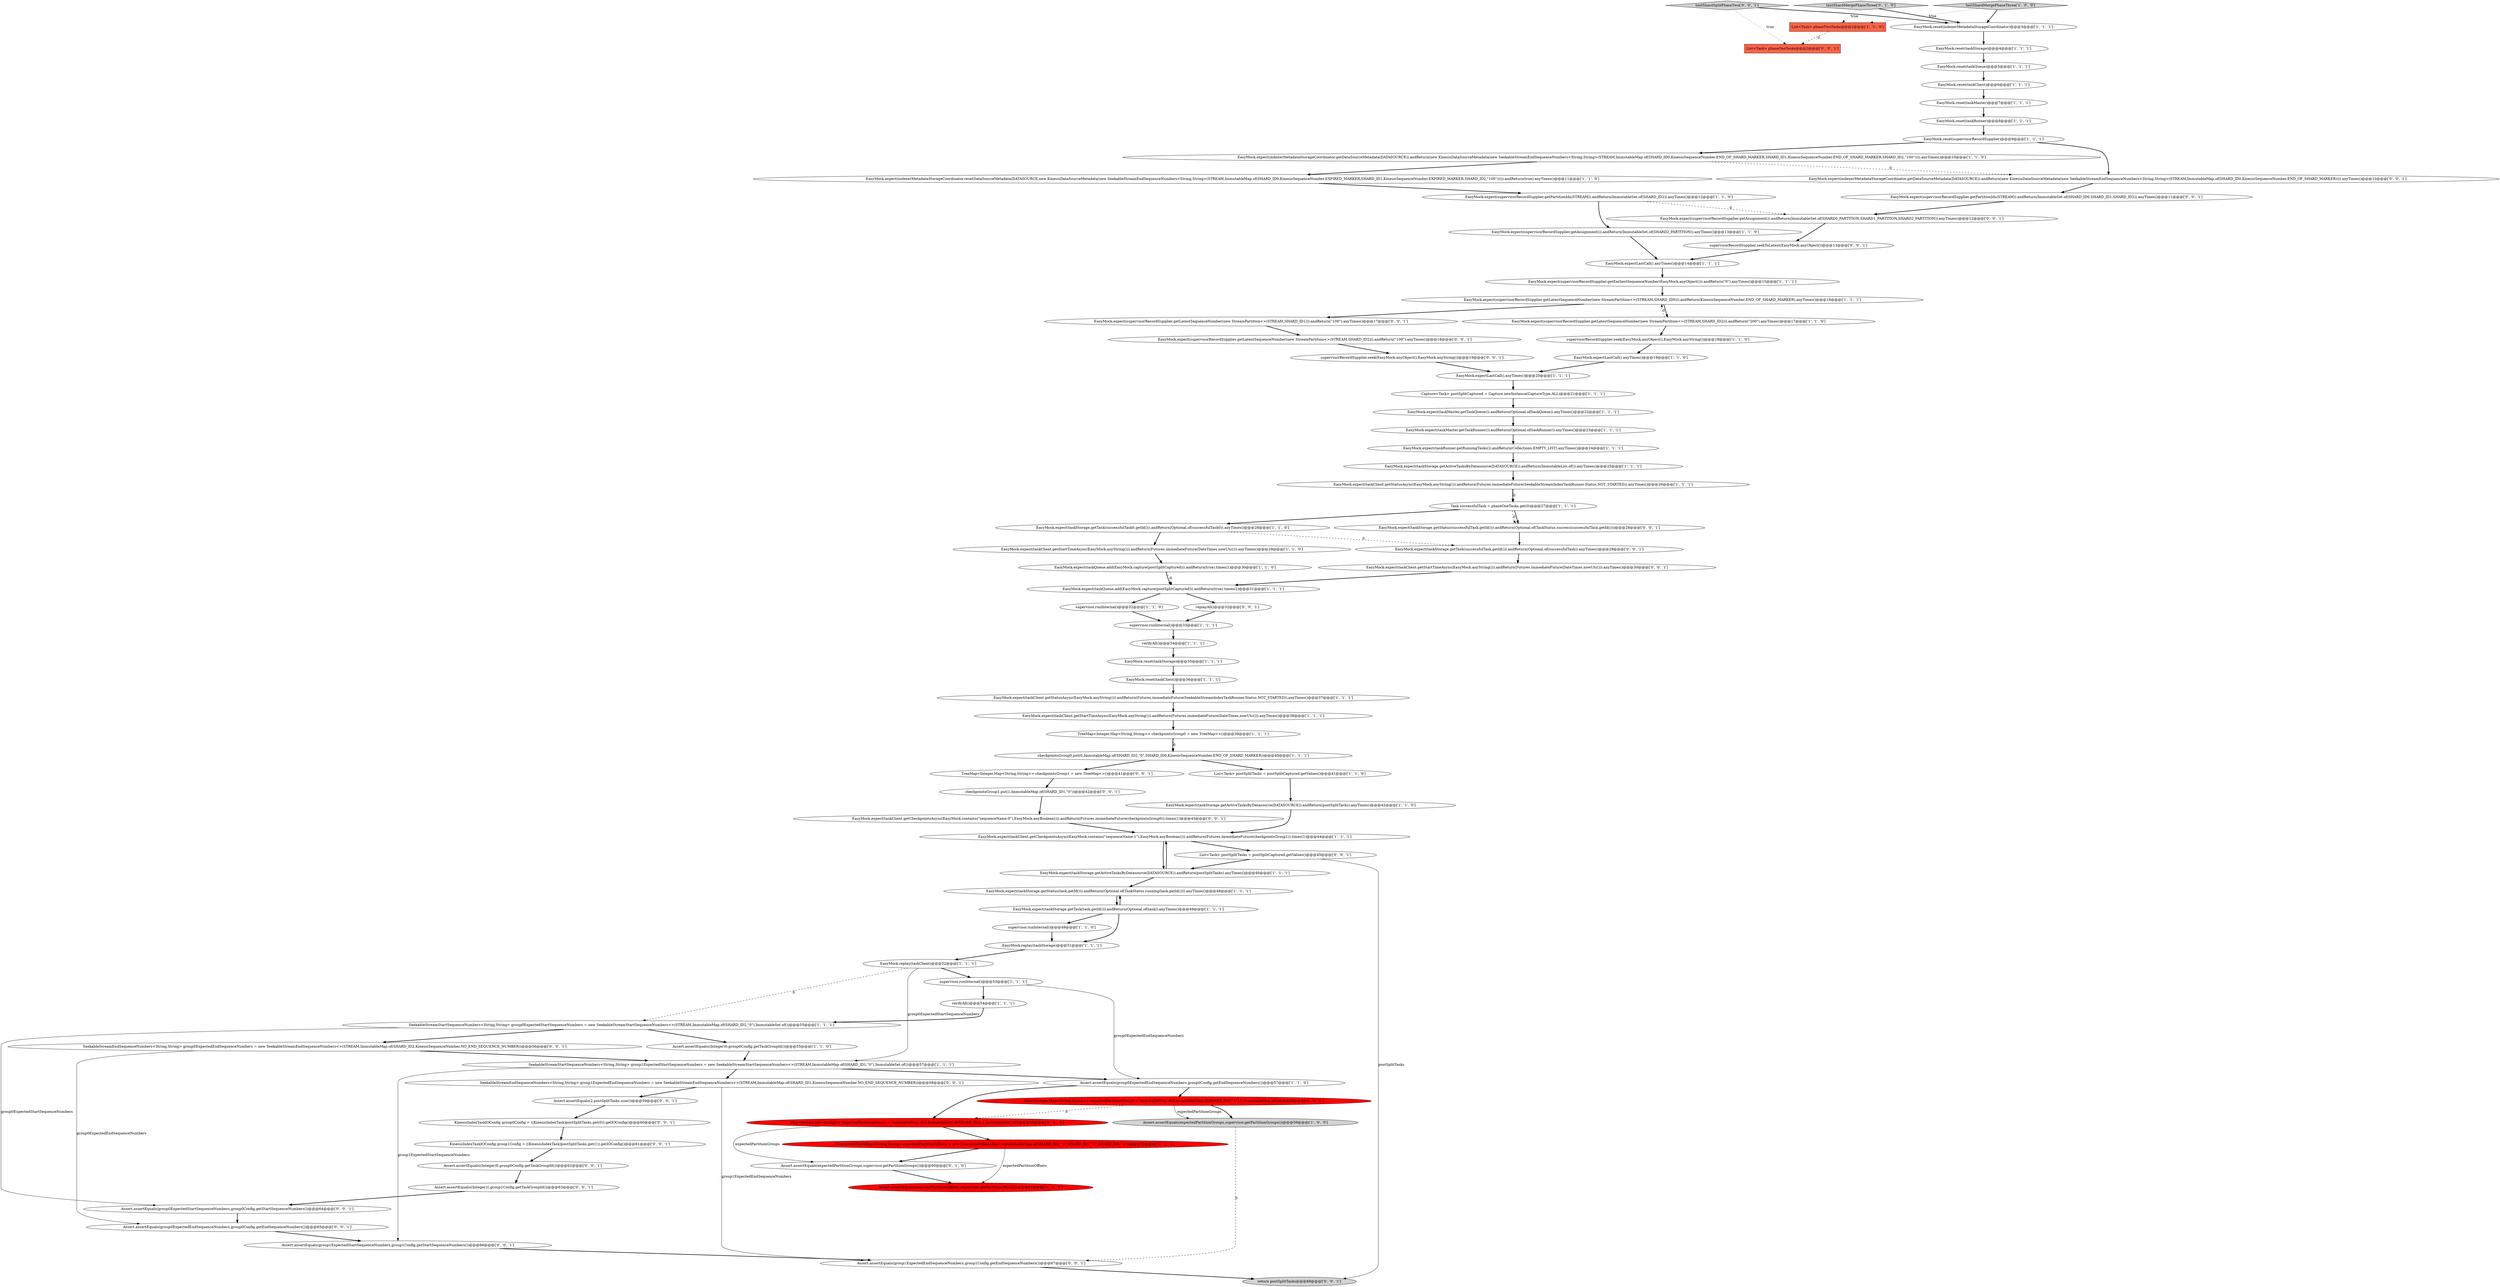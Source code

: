 digraph {
34 [style = filled, label = "EasyMock.reset(supervisorRecordSupplier)@@@9@@@['1', '1', '1']", fillcolor = white, shape = ellipse image = "AAA0AAABBB1BBB"];
16 [style = filled, label = "supervisor.runInternal()@@@53@@@['1', '1', '1']", fillcolor = white, shape = ellipse image = "AAA0AAABBB1BBB"];
15 [style = filled, label = "EasyMock.expect(taskClient.getStatusAsync(EasyMock.anyString())).andReturn(Futures.immediateFuture(SeekableStreamIndexTaskRunner.Status.NOT_STARTED)).anyTimes()@@@37@@@['1', '1', '1']", fillcolor = white, shape = ellipse image = "AAA0AAABBB1BBB"];
5 [style = filled, label = "Capture<Task> postSplitCaptured = Capture.newInstance(CaptureType.ALL)@@@21@@@['1', '1', '1']", fillcolor = white, shape = ellipse image = "AAA0AAABBB1BBB"];
32 [style = filled, label = "EasyMock.expect(taskClient.getStartTimeAsync(EasyMock.anyString())).andReturn(Futures.immediateFuture(DateTimes.nowUtc())).anyTimes()@@@38@@@['1', '1', '1']", fillcolor = white, shape = ellipse image = "AAA0AAABBB1BBB"];
33 [style = filled, label = "SeekableStreamStartSequenceNumbers<String,String> group0ExpectedStartSequenceNumbers = new SeekableStreamStartSequenceNumbers<>(STREAM,ImmutableMap.of(SHARD_ID2,\"0\"),ImmutableSet.of())@@@55@@@['1', '1', '1']", fillcolor = white, shape = ellipse image = "AAA0AAABBB1BBB"];
64 [style = filled, label = "supervisorRecordSupplier.seek(EasyMock.anyObject(),EasyMock.anyString())@@@19@@@['0', '0', '1']", fillcolor = white, shape = ellipse image = "AAA0AAABBB3BBB"];
7 [style = filled, label = "EasyMock.expect(indexerMetadataStorageCoordinator.getDataSourceMetadata(DATASOURCE)).andReturn(new KinesisDataSourceMetadata(new SeekableStreamEndSequenceNumbers<String,String>(STREAM,ImmutableMap.of(SHARD_ID0,KinesisSequenceNumber.END_OF_SHARD_MARKER,SHARD_ID1,KinesisSequenceNumber.END_OF_SHARD_MARKER,SHARD_ID2,\"100\")))).anyTimes()@@@10@@@['1', '1', '0']", fillcolor = white, shape = ellipse image = "AAA0AAABBB1BBB"];
14 [style = filled, label = "EasyMock.expectLastCall().anyTimes()@@@19@@@['1', '1', '0']", fillcolor = white, shape = ellipse image = "AAA0AAABBB1BBB"];
10 [style = filled, label = "testShardMergePhaseThree['1', '0', '0']", fillcolor = lightgray, shape = diamond image = "AAA0AAABBB1BBB"];
18 [style = filled, label = "EasyMock.expect(taskRunner.getRunningTasks()).andReturn(Collections.EMPTY_LIST).anyTimes()@@@24@@@['1', '1', '1']", fillcolor = white, shape = ellipse image = "AAA0AAABBB1BBB"];
77 [style = filled, label = "EasyMock.expect(taskStorage.getTask(successfulTask.getId())).andReturn(Optional.of(successfulTask)).anyTimes()@@@29@@@['0', '0', '1']", fillcolor = white, shape = ellipse image = "AAA0AAABBB3BBB"];
58 [style = filled, label = "Assert.assertEquals(expectedPartitionOffsets,supervisor.getPartitionOffsets())@@@61@@@['0', '1', '0']", fillcolor = red, shape = ellipse image = "AAA1AAABBB2BBB"];
60 [style = filled, label = "Assert.assertEquals(expectedPartitionGroups,supervisor.getPartitionGroups())@@@60@@@['0', '1', '0']", fillcolor = white, shape = ellipse image = "AAA0AAABBB2BBB"];
88 [style = filled, label = "EasyMock.expect(taskClient.getCheckpointsAsync(EasyMock.contains(\"sequenceName-0\"),EasyMock.anyBoolean())).andReturn(Futures.immediateFuture(checkpointsGroup0)).times(1)@@@43@@@['0', '0', '1']", fillcolor = white, shape = ellipse image = "AAA0AAABBB3BBB"];
49 [style = filled, label = "EasyMock.reset(indexerMetadataStorageCoordinator)@@@3@@@['1', '1', '1']", fillcolor = white, shape = ellipse image = "AAA0AAABBB1BBB"];
29 [style = filled, label = "List<Task> phaseTwoTasks@@@2@@@['1', '1', '0']", fillcolor = tomato, shape = box image = "AAA0AAABBB1BBB"];
45 [style = filled, label = "EasyMock.expect(taskStorage.getActiveTasksByDatasource(DATASOURCE)).andReturn(postSplitTasks).anyTimes()@@@46@@@['1', '1', '1']", fillcolor = white, shape = ellipse image = "AAA0AAABBB1BBB"];
87 [style = filled, label = "KinesisIndexTaskIOConfig group1Config = ((KinesisIndexTask)postSplitTasks.get(1)).getIOConfig()@@@61@@@['0', '0', '1']", fillcolor = white, shape = ellipse image = "AAA0AAABBB3BBB"];
12 [style = filled, label = "EasyMock.expect(supervisorRecordSupplier.getPartitionIds(STREAM)).andReturn(ImmutableSet.of(SHARD_ID2)).anyTimes()@@@12@@@['1', '1', '0']", fillcolor = white, shape = ellipse image = "AAA0AAABBB1BBB"];
70 [style = filled, label = "Assert.assertEquals(group0ExpectedEndSequenceNumbers,group0Config.getEndSequenceNumbers())@@@65@@@['0', '0', '1']", fillcolor = white, shape = ellipse image = "AAA0AAABBB3BBB"];
81 [style = filled, label = "Assert.assertEquals(group1ExpectedEndSequenceNumbers,group1Config.getEndSequenceNumbers())@@@67@@@['0', '0', '1']", fillcolor = white, shape = ellipse image = "AAA0AAABBB3BBB"];
61 [style = filled, label = "ConcurrentHashMap<String,String> expectedPartitionOffsets = new ConcurrentHashMap<>(ImmutableMap.of(SHARD_ID2,\"-1\",SHARD_ID1,\"-1\",SHARD_ID0,\"-1\"))@@@59@@@['0', '1', '0']", fillcolor = red, shape = ellipse image = "AAA1AAABBB2BBB"];
30 [style = filled, label = "EasyMock.reset(taskClient)@@@36@@@['1', '1', '1']", fillcolor = white, shape = ellipse image = "AAA0AAABBB1BBB"];
19 [style = filled, label = "EasyMock.expect(taskStorage.getActiveTasksByDatasource(DATASOURCE)).andReturn(postSplitTasks).anyTimes()@@@42@@@['1', '1', '0']", fillcolor = white, shape = ellipse image = "AAA0AAABBB1BBB"];
20 [style = filled, label = "TreeMap<Integer,Map<String,String>> checkpointsGroup0 = new TreeMap<>()@@@39@@@['1', '1', '1']", fillcolor = white, shape = ellipse image = "AAA0AAABBB1BBB"];
9 [style = filled, label = "Assert.assertEquals((Integer)0,group0Config.getTaskGroupId())@@@55@@@['1', '1', '0']", fillcolor = white, shape = ellipse image = "AAA0AAABBB1BBB"];
80 [style = filled, label = "EasyMock.expect(supervisorRecordSupplier.getPartitionIds(STREAM)).andReturn(ImmutableSet.of(SHARD_ID0,SHARD_ID1,SHARD_ID2)).anyTimes()@@@11@@@['0', '0', '1']", fillcolor = white, shape = ellipse image = "AAA0AAABBB3BBB"];
26 [style = filled, label = "supervisor.runInternal()@@@49@@@['1', '1', '0']", fillcolor = white, shape = ellipse image = "AAA0AAABBB1BBB"];
84 [style = filled, label = "SeekableStreamEndSequenceNumbers<String,String> group1ExpectedEndSequenceNumbers = new SeekableStreamEndSequenceNumbers<>(STREAM,ImmutableMap.of(SHARD_ID1,KinesisSequenceNumber.NO_END_SEQUENCE_NUMBER))@@@58@@@['0', '0', '1']", fillcolor = white, shape = ellipse image = "AAA0AAABBB3BBB"];
17 [style = filled, label = "SeekableStreamStartSequenceNumbers<String,String> group1ExpectedStartSequenceNumbers = new SeekableStreamStartSequenceNumbers<>(STREAM,ImmutableMap.of(SHARD_ID1,\"0\"),ImmutableSet.of())@@@57@@@['1', '1', '1']", fillcolor = white, shape = ellipse image = "AAA0AAABBB1BBB"];
53 [style = filled, label = "EasyMock.expect(supervisorRecordSupplier.getAssignment()).andReturn(ImmutableSet.of(SHARD2_PARTITION)).anyTimes()@@@13@@@['1', '1', '0']", fillcolor = white, shape = ellipse image = "AAA0AAABBB1BBB"];
6 [style = filled, label = "List<Task> postSplitTasks = postSplitCaptured.getValues()@@@41@@@['1', '1', '0']", fillcolor = white, shape = ellipse image = "AAA0AAABBB1BBB"];
47 [style = filled, label = "EasyMock.expect(taskClient.getStartTimeAsync(EasyMock.anyString())).andReturn(Futures.immediateFuture(DateTimes.nowUtc())).anyTimes()@@@29@@@['1', '1', '0']", fillcolor = white, shape = ellipse image = "AAA0AAABBB1BBB"];
72 [style = filled, label = "return postSplitTasks@@@68@@@['0', '0', '1']", fillcolor = lightgray, shape = ellipse image = "AAA0AAABBB3BBB"];
28 [style = filled, label = "checkpointsGroup0.put(0,ImmutableMap.of(SHARD_ID2,\"0\",SHARD_ID0,KinesisSequenceNumber.END_OF_SHARD_MARKER))@@@40@@@['1', '1', '1']", fillcolor = white, shape = ellipse image = "AAA0AAABBB1BBB"];
0 [style = filled, label = "EasyMock.reset(taskQueue)@@@5@@@['1', '1', '1']", fillcolor = white, shape = ellipse image = "AAA0AAABBB1BBB"];
56 [style = filled, label = "EasyMock.expect(taskStorage.getTask(successfulTask0.getId())).andReturn(Optional.of(successfulTask0)).anyTimes()@@@28@@@['1', '1', '0']", fillcolor = white, shape = ellipse image = "AAA0AAABBB1BBB"];
24 [style = filled, label = "EasyMock.expect(taskMaster.getTaskRunner()).andReturn(Optional.of(taskRunner)).anyTimes()@@@23@@@['1', '1', '1']", fillcolor = white, shape = ellipse image = "AAA0AAABBB1BBB"];
76 [style = filled, label = "Assert.assertEquals((Integer)0,group0Config.getTaskGroupId())@@@62@@@['0', '0', '1']", fillcolor = white, shape = ellipse image = "AAA0AAABBB3BBB"];
4 [style = filled, label = "EasyMock.expect(supervisorRecordSupplier.getEarliestSequenceNumber(EasyMock.anyObject())).andReturn(\"0\").anyTimes()@@@15@@@['1', '1', '1']", fillcolor = white, shape = ellipse image = "AAA0AAABBB1BBB"];
78 [style = filled, label = "checkpointsGroup1.put(1,ImmutableMap.of(SHARD_ID1,\"0\"))@@@42@@@['0', '0', '1']", fillcolor = white, shape = ellipse image = "AAA0AAABBB3BBB"];
2 [style = filled, label = "EasyMock.replay(taskStorage)@@@51@@@['1', '1', '1']", fillcolor = white, shape = ellipse image = "AAA0AAABBB1BBB"];
62 [style = filled, label = "Assert.assertEquals((Integer)1,group1Config.getTaskGroupId())@@@63@@@['0', '0', '1']", fillcolor = white, shape = ellipse image = "AAA0AAABBB3BBB"];
59 [style = filled, label = "Map<Integer,Set<String>> expectedPartitionGroups = ImmutableMap.of(0,ImmutableSet.of(SHARD_ID2),1,ImmutableSet.of())@@@58@@@['0', '1', '0']", fillcolor = red, shape = ellipse image = "AAA1AAABBB2BBB"];
86 [style = filled, label = "supervisorRecordSupplier.seekToLatest(EasyMock.anyObject())@@@13@@@['0', '0', '1']", fillcolor = white, shape = ellipse image = "AAA0AAABBB3BBB"];
27 [style = filled, label = "EasyMock.reset(taskMaster)@@@7@@@['1', '1', '1']", fillcolor = white, shape = ellipse image = "AAA0AAABBB1BBB"];
57 [style = filled, label = "testShardMergePhaseThree['0', '1', '0']", fillcolor = lightgray, shape = diamond image = "AAA0AAABBB2BBB"];
42 [style = filled, label = "Map<Integer,Map<String,String>> expectedPartitionGroups = ImmutableMap.of(0,ImmutableMap.of(SHARD_ID2,\"-1\"),1,ImmutableMap.of())@@@58@@@['1', '0', '0']", fillcolor = red, shape = ellipse image = "AAA1AAABBB1BBB"];
13 [style = filled, label = "EasyMock.expectLastCall().anyTimes()@@@14@@@['1', '1', '1']", fillcolor = white, shape = ellipse image = "AAA0AAABBB1BBB"];
83 [style = filled, label = "EasyMock.expect(supervisorRecordSupplier.getLatestSequenceNumber(new StreamPartition<>(STREAM,SHARD_ID1))).andReturn(\"100\").anyTimes()@@@17@@@['0', '0', '1']", fillcolor = white, shape = ellipse image = "AAA0AAABBB3BBB"];
66 [style = filled, label = "EasyMock.expect(taskStorage.getStatus(successfulTask.getId())).andReturn(Optional.of(TaskStatus.success(successfulTask.getId())))@@@28@@@['0', '0', '1']", fillcolor = white, shape = ellipse image = "AAA0AAABBB3BBB"];
54 [style = filled, label = "EasyMock.expect(supervisorRecordSupplier.getLatestSequenceNumber(new StreamPartition<>(STREAM,SHARD_ID2))).andReturn(\"200\").anyTimes()@@@17@@@['1', '1', '0']", fillcolor = white, shape = ellipse image = "AAA0AAABBB1BBB"];
11 [style = filled, label = "Assert.assertEquals(group0ExpectedEndSequenceNumbers,group0Config.getEndSequenceNumbers())@@@57@@@['1', '1', '0']", fillcolor = white, shape = ellipse image = "AAA0AAABBB1BBB"];
52 [style = filled, label = "Assert.assertEquals(expectedPartitionGroups,supervisor.getPartitionGroups())@@@59@@@['1', '0', '0']", fillcolor = lightgray, shape = ellipse image = "AAA0AAABBB1BBB"];
1 [style = filled, label = "EasyMock.reset(taskClient)@@@6@@@['1', '1', '1']", fillcolor = white, shape = ellipse image = "AAA0AAABBB1BBB"];
3 [style = filled, label = "Task successfulTask = phaseOneTasks.get(0)@@@27@@@['1', '1', '1']", fillcolor = white, shape = ellipse image = "AAA0AAABBB1BBB"];
37 [style = filled, label = "verifyAll()@@@54@@@['1', '1', '1']", fillcolor = white, shape = ellipse image = "AAA0AAABBB1BBB"];
50 [style = filled, label = "EasyMock.reset(taskRunner)@@@8@@@['1', '1', '1']", fillcolor = white, shape = ellipse image = "AAA0AAABBB1BBB"];
51 [style = filled, label = "EasyMock.reset(taskStorage)@@@35@@@['1', '1', '1']", fillcolor = white, shape = ellipse image = "AAA0AAABBB1BBB"];
85 [style = filled, label = "KinesisIndexTaskIOConfig group0Config = ((KinesisIndexTask)postSplitTasks.get(0)).getIOConfig()@@@60@@@['0', '0', '1']", fillcolor = white, shape = ellipse image = "AAA0AAABBB3BBB"];
22 [style = filled, label = "EasyMock.expect(taskStorage.getTask(task.getId())).andReturn(Optional.of(task)).anyTimes()@@@49@@@['1', '1', '1']", fillcolor = white, shape = ellipse image = "AAA0AAABBB1BBB"];
71 [style = filled, label = "testShardSplitPhaseTwo['0', '0', '1']", fillcolor = lightgray, shape = diamond image = "AAA0AAABBB3BBB"];
38 [style = filled, label = "EasyMock.expectLastCall().anyTimes()@@@20@@@['1', '1', '1']", fillcolor = white, shape = ellipse image = "AAA0AAABBB1BBB"];
43 [style = filled, label = "EasyMock.expect(indexerMetadataStorageCoordinator.resetDataSourceMetadata(DATASOURCE,new KinesisDataSourceMetadata(new SeekableStreamEndSequenceNumbers<String,String>(STREAM,ImmutableMap.of(SHARD_ID0,KinesisSequenceNumber.EXPIRED_MARKER,SHARD_ID1,KinesisSequenceNumber.EXPIRED_MARKER,SHARD_ID2,\"100\"))))).andReturn(true).anyTimes()@@@11@@@['1', '1', '0']", fillcolor = white, shape = ellipse image = "AAA0AAABBB1BBB"];
75 [style = filled, label = "Assert.assertEquals(2,postSplitTasks.size())@@@59@@@['0', '0', '1']", fillcolor = white, shape = ellipse image = "AAA0AAABBB3BBB"];
23 [style = filled, label = "EasyMock.replay(taskClient)@@@52@@@['1', '1', '1']", fillcolor = white, shape = ellipse image = "AAA0AAABBB1BBB"];
82 [style = filled, label = "List<Task> postSplitTasks = postSplitCaptured.getValues()@@@45@@@['0', '0', '1']", fillcolor = white, shape = ellipse image = "AAA0AAABBB3BBB"];
79 [style = filled, label = "EasyMock.expect(indexerMetadataStorageCoordinator.getDataSourceMetadata(DATASOURCE)).andReturn(new KinesisDataSourceMetadata(new SeekableStreamEndSequenceNumbers<String,String>(STREAM,ImmutableMap.of(SHARD_ID0,KinesisSequenceNumber.END_OF_SHARD_MARKER)))).anyTimes()@@@10@@@['0', '0', '1']", fillcolor = white, shape = ellipse image = "AAA0AAABBB3BBB"];
35 [style = filled, label = "supervisor.runInternal()@@@33@@@['1', '1', '1']", fillcolor = white, shape = ellipse image = "AAA0AAABBB1BBB"];
48 [style = filled, label = "supervisorRecordSupplier.seek(EasyMock.anyObject(),EasyMock.anyString())@@@18@@@['1', '1', '0']", fillcolor = white, shape = ellipse image = "AAA0AAABBB1BBB"];
8 [style = filled, label = "EasyMock.expect(supervisorRecordSupplier.getLatestSequenceNumber(new StreamPartition<>(STREAM,SHARD_ID0))).andReturn(KinesisSequenceNumber.END_OF_SHARD_MARKER).anyTimes()@@@16@@@['1', '1', '1']", fillcolor = white, shape = ellipse image = "AAA0AAABBB1BBB"];
44 [style = filled, label = "EasyMock.expect(taskStorage.getActiveTasksByDatasource(DATASOURCE)).andReturn(ImmutableList.of()).anyTimes()@@@25@@@['1', '1', '1']", fillcolor = white, shape = ellipse image = "AAA0AAABBB1BBB"];
31 [style = filled, label = "supervisor.runInternal()@@@32@@@['1', '1', '0']", fillcolor = white, shape = ellipse image = "AAA0AAABBB1BBB"];
65 [style = filled, label = "Assert.assertEquals(group0ExpectedStartSequenceNumbers,group0Config.getStartSequenceNumbers())@@@64@@@['0', '0', '1']", fillcolor = white, shape = ellipse image = "AAA0AAABBB3BBB"];
69 [style = filled, label = "EasyMock.expect(supervisorRecordSupplier.getAssignment()).andReturn(ImmutableSet.of(SHARD0_PARTITION,SHARD1_PARTITION,SHARD2_PARTITION)).anyTimes()@@@12@@@['0', '0', '1']", fillcolor = white, shape = ellipse image = "AAA0AAABBB3BBB"];
68 [style = filled, label = "SeekableStreamEndSequenceNumbers<String,String> group0ExpectedEndSequenceNumbers = new SeekableStreamEndSequenceNumbers<>(STREAM,ImmutableMap.of(SHARD_ID2,KinesisSequenceNumber.NO_END_SEQUENCE_NUMBER))@@@56@@@['0', '0', '1']", fillcolor = white, shape = ellipse image = "AAA0AAABBB3BBB"];
21 [style = filled, label = "EasyMock.expect(taskMaster.getTaskQueue()).andReturn(Optional.of(taskQueue)).anyTimes()@@@22@@@['1', '1', '1']", fillcolor = white, shape = ellipse image = "AAA0AAABBB1BBB"];
39 [style = filled, label = "verifyAll()@@@34@@@['1', '1', '1']", fillcolor = white, shape = ellipse image = "AAA0AAABBB1BBB"];
36 [style = filled, label = "EasyMock.reset(taskStorage)@@@4@@@['1', '1', '1']", fillcolor = white, shape = ellipse image = "AAA0AAABBB1BBB"];
40 [style = filled, label = "EasyMock.expect(taskClient.getCheckpointsAsync(EasyMock.contains(\"sequenceName-1\"),EasyMock.anyBoolean())).andReturn(Futures.immediateFuture(checkpointsGroup1)).times(1)@@@44@@@['1', '1', '1']", fillcolor = white, shape = ellipse image = "AAA0AAABBB1BBB"];
41 [style = filled, label = "EasyMock.expect(taskQueue.add(EasyMock.capture(postSplitCaptured))).andReturn(true).times(1)@@@30@@@['1', '1', '0']", fillcolor = white, shape = ellipse image = "AAA0AAABBB1BBB"];
25 [style = filled, label = "EasyMock.expect(taskClient.getStatusAsync(EasyMock.anyString())).andReturn(Futures.immediateFuture(SeekableStreamIndexTaskRunner.Status.NOT_STARTED)).anyTimes()@@@26@@@['1', '1', '1']", fillcolor = white, shape = ellipse image = "AAA0AAABBB1BBB"];
46 [style = filled, label = "EasyMock.expect(taskStorage.getStatus(task.getId())).andReturn(Optional.of(TaskStatus.running(task.getId()))).anyTimes()@@@48@@@['1', '1', '1']", fillcolor = white, shape = ellipse image = "AAA0AAABBB1BBB"];
63 [style = filled, label = "EasyMock.expect(supervisorRecordSupplier.getLatestSequenceNumber(new StreamPartition<>(STREAM,SHARD_ID2))).andReturn(\"100\").anyTimes()@@@18@@@['0', '0', '1']", fillcolor = white, shape = ellipse image = "AAA0AAABBB3BBB"];
89 [style = filled, label = "EasyMock.expect(taskClient.getStartTimeAsync(EasyMock.anyString())).andReturn(Futures.immediateFuture(DateTimes.nowUtc())).anyTimes()@@@30@@@['0', '0', '1']", fillcolor = white, shape = ellipse image = "AAA0AAABBB3BBB"];
55 [style = filled, label = "EasyMock.expect(taskQueue.add(EasyMock.capture(postSplitCaptured))).andReturn(true).times(2)@@@31@@@['1', '1', '1']", fillcolor = white, shape = ellipse image = "AAA0AAABBB1BBB"];
90 [style = filled, label = "replayAll()@@@32@@@['0', '0', '1']", fillcolor = white, shape = ellipse image = "AAA0AAABBB3BBB"];
73 [style = filled, label = "List<Task> phaseOneTasks@@@2@@@['0', '0', '1']", fillcolor = tomato, shape = box image = "AAA0AAABBB3BBB"];
74 [style = filled, label = "TreeMap<Integer,Map<String,String>> checkpointsGroup1 = new TreeMap<>()@@@41@@@['0', '0', '1']", fillcolor = white, shape = ellipse image = "AAA0AAABBB3BBB"];
67 [style = filled, label = "Assert.assertEquals(group1ExpectedStartSequenceNumbers,group1Config.getStartSequenceNumbers())@@@66@@@['0', '0', '1']", fillcolor = white, shape = ellipse image = "AAA0AAABBB3BBB"];
42->59 [style = dashed, label="0"];
77->89 [style = bold, label=""];
59->60 [style = solid, label="expectedPartitionGroups"];
12->53 [style = bold, label=""];
16->37 [style = bold, label=""];
28->6 [style = bold, label=""];
70->67 [style = bold, label=""];
76->62 [style = bold, label=""];
1->27 [style = bold, label=""];
67->81 [style = bold, label=""];
21->24 [style = bold, label=""];
33->68 [style = bold, label=""];
59->61 [style = bold, label=""];
10->29 [style = dotted, label="true"];
56->47 [style = bold, label=""];
89->55 [style = bold, label=""];
2->23 [style = bold, label=""];
18->44 [style = bold, label=""];
36->0 [style = bold, label=""];
83->63 [style = bold, label=""];
3->66 [style = bold, label=""];
54->8 [style = dashed, label="0"];
31->35 [style = bold, label=""];
16->11 [style = solid, label="group0ExpectedEndSequenceNumbers"];
39->51 [style = bold, label=""];
88->40 [style = bold, label=""];
3->66 [style = dashed, label="0"];
71->73 [style = dotted, label="true"];
62->65 [style = bold, label=""];
7->43 [style = bold, label=""];
71->49 [style = bold, label=""];
4->8 [style = bold, label=""];
55->31 [style = bold, label=""];
37->33 [style = bold, label=""];
32->20 [style = bold, label=""];
49->36 [style = bold, label=""];
22->46 [style = bold, label=""];
57->29 [style = dotted, label="true"];
74->78 [style = bold, label=""];
25->3 [style = bold, label=""];
84->81 [style = solid, label="group1ExpectedEndSequenceNumbers"];
51->30 [style = bold, label=""];
9->17 [style = bold, label=""];
14->38 [style = bold, label=""];
87->76 [style = bold, label=""];
24->18 [style = bold, label=""];
8->83 [style = bold, label=""];
5->21 [style = bold, label=""];
82->45 [style = bold, label=""];
40->82 [style = bold, label=""];
43->12 [style = bold, label=""];
64->38 [style = bold, label=""];
17->84 [style = bold, label=""];
47->41 [style = bold, label=""];
55->90 [style = bold, label=""];
90->35 [style = bold, label=""];
45->46 [style = bold, label=""];
10->49 [style = bold, label=""];
68->17 [style = bold, label=""];
30->15 [style = bold, label=""];
7->79 [style = dashed, label="0"];
50->34 [style = bold, label=""];
38->5 [style = bold, label=""];
22->26 [style = bold, label=""];
11->59 [style = bold, label=""];
78->88 [style = bold, label=""];
22->2 [style = bold, label=""];
29->73 [style = dashed, label="0"];
17->67 [style = solid, label="group1ExpectedStartSequenceNumbers"];
42->52 [style = bold, label=""];
48->14 [style = bold, label=""];
79->80 [style = bold, label=""];
35->39 [style = bold, label=""];
12->69 [style = dashed, label="0"];
52->81 [style = dashed, label="0"];
68->70 [style = solid, label="group0ExpectedEndSequenceNumbers"];
33->65 [style = solid, label="group0ExpectedStartSequenceNumbers"];
23->33 [style = dashed, label="0"];
60->58 [style = bold, label=""];
61->58 [style = solid, label="expectedPartitionOffsets"];
0->1 [style = bold, label=""];
82->72 [style = solid, label="postSplitTasks"];
44->25 [style = bold, label=""];
42->52 [style = solid, label="expectedPartitionGroups"];
19->40 [style = bold, label=""];
8->54 [style = bold, label=""];
53->13 [style = bold, label=""];
34->79 [style = bold, label=""];
45->40 [style = bold, label=""];
46->22 [style = bold, label=""];
75->85 [style = bold, label=""];
66->77 [style = bold, label=""];
23->16 [style = bold, label=""];
61->60 [style = bold, label=""];
41->55 [style = dashed, label="0"];
65->70 [style = bold, label=""];
41->55 [style = bold, label=""];
63->64 [style = bold, label=""];
20->28 [style = bold, label=""];
20->28 [style = dashed, label="0"];
34->7 [style = bold, label=""];
84->75 [style = bold, label=""];
54->48 [style = bold, label=""];
6->19 [style = bold, label=""];
11->42 [style = bold, label=""];
33->9 [style = bold, label=""];
17->11 [style = bold, label=""];
23->17 [style = solid, label="group0ExpectedStartSequenceNumbers"];
85->87 [style = bold, label=""];
26->2 [style = bold, label=""];
81->72 [style = bold, label=""];
27->50 [style = bold, label=""];
25->3 [style = dashed, label="0"];
80->69 [style = bold, label=""];
57->49 [style = bold, label=""];
40->45 [style = bold, label=""];
86->13 [style = bold, label=""];
15->32 [style = bold, label=""];
69->86 [style = bold, label=""];
56->77 [style = dashed, label="0"];
13->4 [style = bold, label=""];
28->74 [style = bold, label=""];
3->56 [style = bold, label=""];
}
